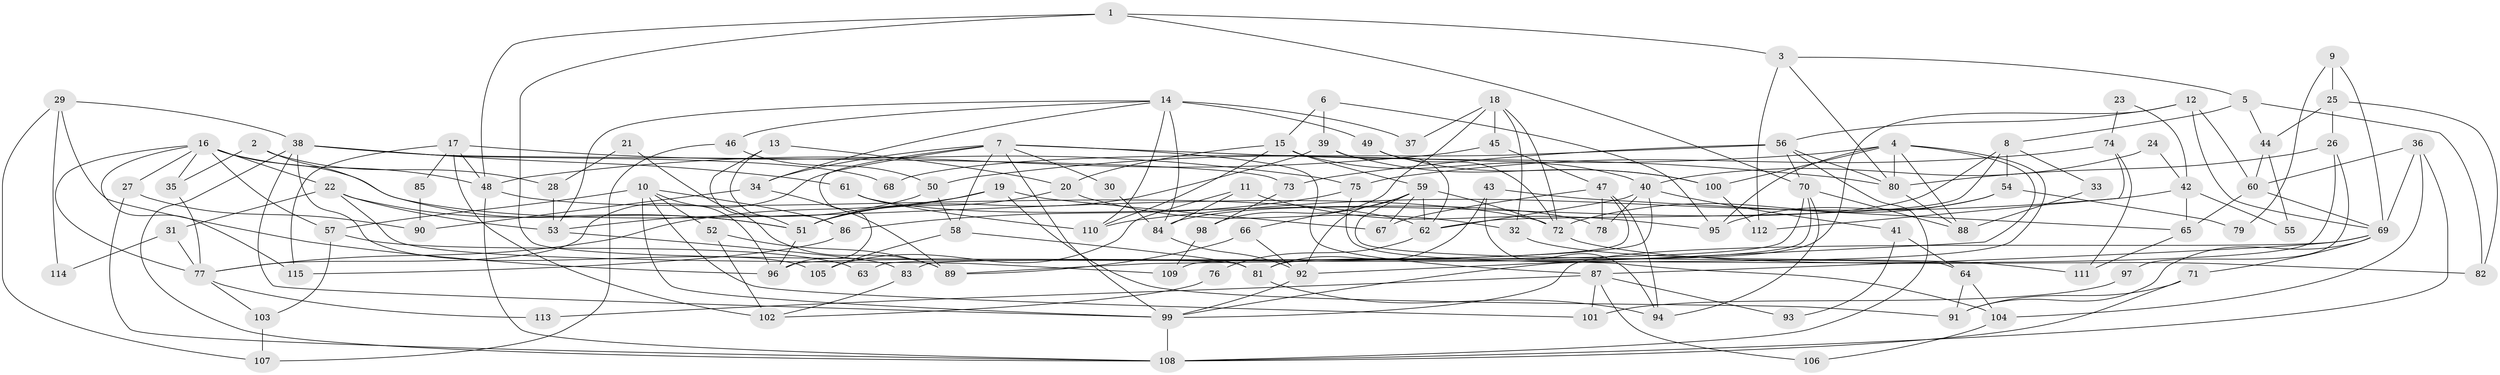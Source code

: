 // Generated by graph-tools (version 1.1) at 2025/51/03/09/25 04:51:34]
// undirected, 115 vertices, 230 edges
graph export_dot {
graph [start="1"]
  node [color=gray90,style=filled];
  1;
  2;
  3;
  4;
  5;
  6;
  7;
  8;
  9;
  10;
  11;
  12;
  13;
  14;
  15;
  16;
  17;
  18;
  19;
  20;
  21;
  22;
  23;
  24;
  25;
  26;
  27;
  28;
  29;
  30;
  31;
  32;
  33;
  34;
  35;
  36;
  37;
  38;
  39;
  40;
  41;
  42;
  43;
  44;
  45;
  46;
  47;
  48;
  49;
  50;
  51;
  52;
  53;
  54;
  55;
  56;
  57;
  58;
  59;
  60;
  61;
  62;
  63;
  64;
  65;
  66;
  67;
  68;
  69;
  70;
  71;
  72;
  73;
  74;
  75;
  76;
  77;
  78;
  79;
  80;
  81;
  82;
  83;
  84;
  85;
  86;
  87;
  88;
  89;
  90;
  91;
  92;
  93;
  94;
  95;
  96;
  97;
  98;
  99;
  100;
  101;
  102;
  103;
  104;
  105;
  106;
  107;
  108;
  109;
  110;
  111;
  112;
  113;
  114;
  115;
  1 -- 70;
  1 -- 3;
  1 -- 48;
  1 -- 81;
  2 -- 51;
  2 -- 35;
  2 -- 28;
  3 -- 80;
  3 -- 112;
  3 -- 5;
  4 -- 100;
  4 -- 50;
  4 -- 80;
  4 -- 88;
  4 -- 92;
  4 -- 95;
  4 -- 99;
  5 -- 82;
  5 -- 8;
  5 -- 44;
  6 -- 39;
  6 -- 95;
  6 -- 15;
  7 -- 99;
  7 -- 80;
  7 -- 30;
  7 -- 34;
  7 -- 58;
  7 -- 77;
  7 -- 87;
  7 -- 96;
  8 -- 62;
  8 -- 33;
  8 -- 54;
  8 -- 84;
  9 -- 25;
  9 -- 69;
  9 -- 79;
  10 -- 99;
  10 -- 96;
  10 -- 52;
  10 -- 57;
  10 -- 86;
  10 -- 101;
  11 -- 105;
  11 -- 84;
  11 -- 95;
  12 -- 60;
  12 -- 81;
  12 -- 56;
  12 -- 69;
  13 -- 86;
  13 -- 51;
  13 -- 20;
  14 -- 84;
  14 -- 34;
  14 -- 37;
  14 -- 46;
  14 -- 49;
  14 -- 53;
  14 -- 110;
  15 -- 59;
  15 -- 20;
  15 -- 40;
  15 -- 110;
  16 -- 48;
  16 -- 72;
  16 -- 22;
  16 -- 27;
  16 -- 35;
  16 -- 57;
  16 -- 77;
  16 -- 115;
  17 -- 48;
  17 -- 75;
  17 -- 85;
  17 -- 102;
  17 -- 115;
  18 -- 45;
  18 -- 72;
  18 -- 32;
  18 -- 37;
  18 -- 98;
  19 -- 91;
  19 -- 77;
  19 -- 51;
  19 -- 67;
  20 -- 32;
  20 -- 51;
  21 -- 89;
  21 -- 28;
  22 -- 51;
  22 -- 31;
  22 -- 53;
  22 -- 109;
  23 -- 42;
  23 -- 74;
  24 -- 40;
  24 -- 42;
  25 -- 44;
  25 -- 26;
  25 -- 82;
  26 -- 109;
  26 -- 80;
  26 -- 97;
  27 -- 108;
  27 -- 90;
  28 -- 53;
  29 -- 96;
  29 -- 38;
  29 -- 107;
  29 -- 114;
  30 -- 84;
  31 -- 77;
  31 -- 114;
  32 -- 111;
  33 -- 88;
  34 -- 89;
  34 -- 90;
  35 -- 77;
  36 -- 108;
  36 -- 69;
  36 -- 60;
  36 -- 104;
  38 -- 61;
  38 -- 99;
  38 -- 68;
  38 -- 73;
  38 -- 105;
  38 -- 108;
  39 -- 51;
  39 -- 62;
  39 -- 100;
  40 -- 89;
  40 -- 41;
  40 -- 62;
  40 -- 78;
  41 -- 64;
  41 -- 93;
  42 -- 65;
  42 -- 110;
  42 -- 55;
  43 -- 81;
  43 -- 94;
  43 -- 65;
  44 -- 60;
  44 -- 55;
  45 -- 48;
  45 -- 47;
  46 -- 107;
  46 -- 50;
  47 -- 94;
  47 -- 67;
  47 -- 63;
  47 -- 78;
  48 -- 108;
  48 -- 62;
  49 -- 72;
  49 -- 100;
  50 -- 53;
  50 -- 58;
  51 -- 96;
  52 -- 102;
  52 -- 89;
  53 -- 83;
  54 -- 95;
  54 -- 72;
  54 -- 79;
  56 -- 80;
  56 -- 68;
  56 -- 70;
  56 -- 73;
  56 -- 108;
  57 -- 63;
  57 -- 103;
  58 -- 81;
  58 -- 105;
  59 -- 62;
  59 -- 92;
  59 -- 64;
  59 -- 66;
  59 -- 67;
  59 -- 72;
  60 -- 69;
  60 -- 65;
  61 -- 78;
  61 -- 110;
  62 -- 76;
  64 -- 91;
  64 -- 104;
  65 -- 111;
  66 -- 92;
  66 -- 89;
  69 -- 99;
  69 -- 71;
  69 -- 87;
  69 -- 91;
  70 -- 96;
  70 -- 83;
  70 -- 88;
  70 -- 94;
  71 -- 108;
  71 -- 91;
  72 -- 82;
  73 -- 98;
  74 -- 75;
  74 -- 111;
  74 -- 112;
  75 -- 104;
  75 -- 86;
  76 -- 102;
  77 -- 103;
  77 -- 113;
  80 -- 88;
  81 -- 94;
  83 -- 102;
  84 -- 92;
  85 -- 90;
  86 -- 115;
  87 -- 93;
  87 -- 101;
  87 -- 106;
  87 -- 113;
  92 -- 99;
  97 -- 101;
  98 -- 109;
  99 -- 108;
  100 -- 112;
  103 -- 107;
  104 -- 106;
}
